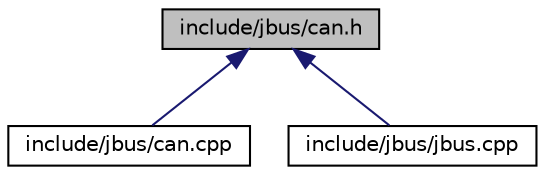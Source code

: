 digraph "include/jbus/can.h"
{
  edge [fontname="Helvetica",fontsize="10",labelfontname="Helvetica",labelfontsize="10"];
  node [fontname="Helvetica",fontsize="10",shape=record];
  Node8 [label="include/jbus/can.h",height=0.2,width=0.4,color="black", fillcolor="grey75", style="filled", fontcolor="black"];
  Node8 -> Node9 [dir="back",color="midnightblue",fontsize="10",style="solid",fontname="Helvetica"];
  Node9 [label="include/jbus/can.cpp",height=0.2,width=0.4,color="black", fillcolor="white", style="filled",URL="$can_8cpp.html"];
  Node8 -> Node10 [dir="back",color="midnightblue",fontsize="10",style="solid",fontname="Helvetica"];
  Node10 [label="include/jbus/jbus.cpp",height=0.2,width=0.4,color="black", fillcolor="white", style="filled",URL="$jbus_8cpp.html"];
}
